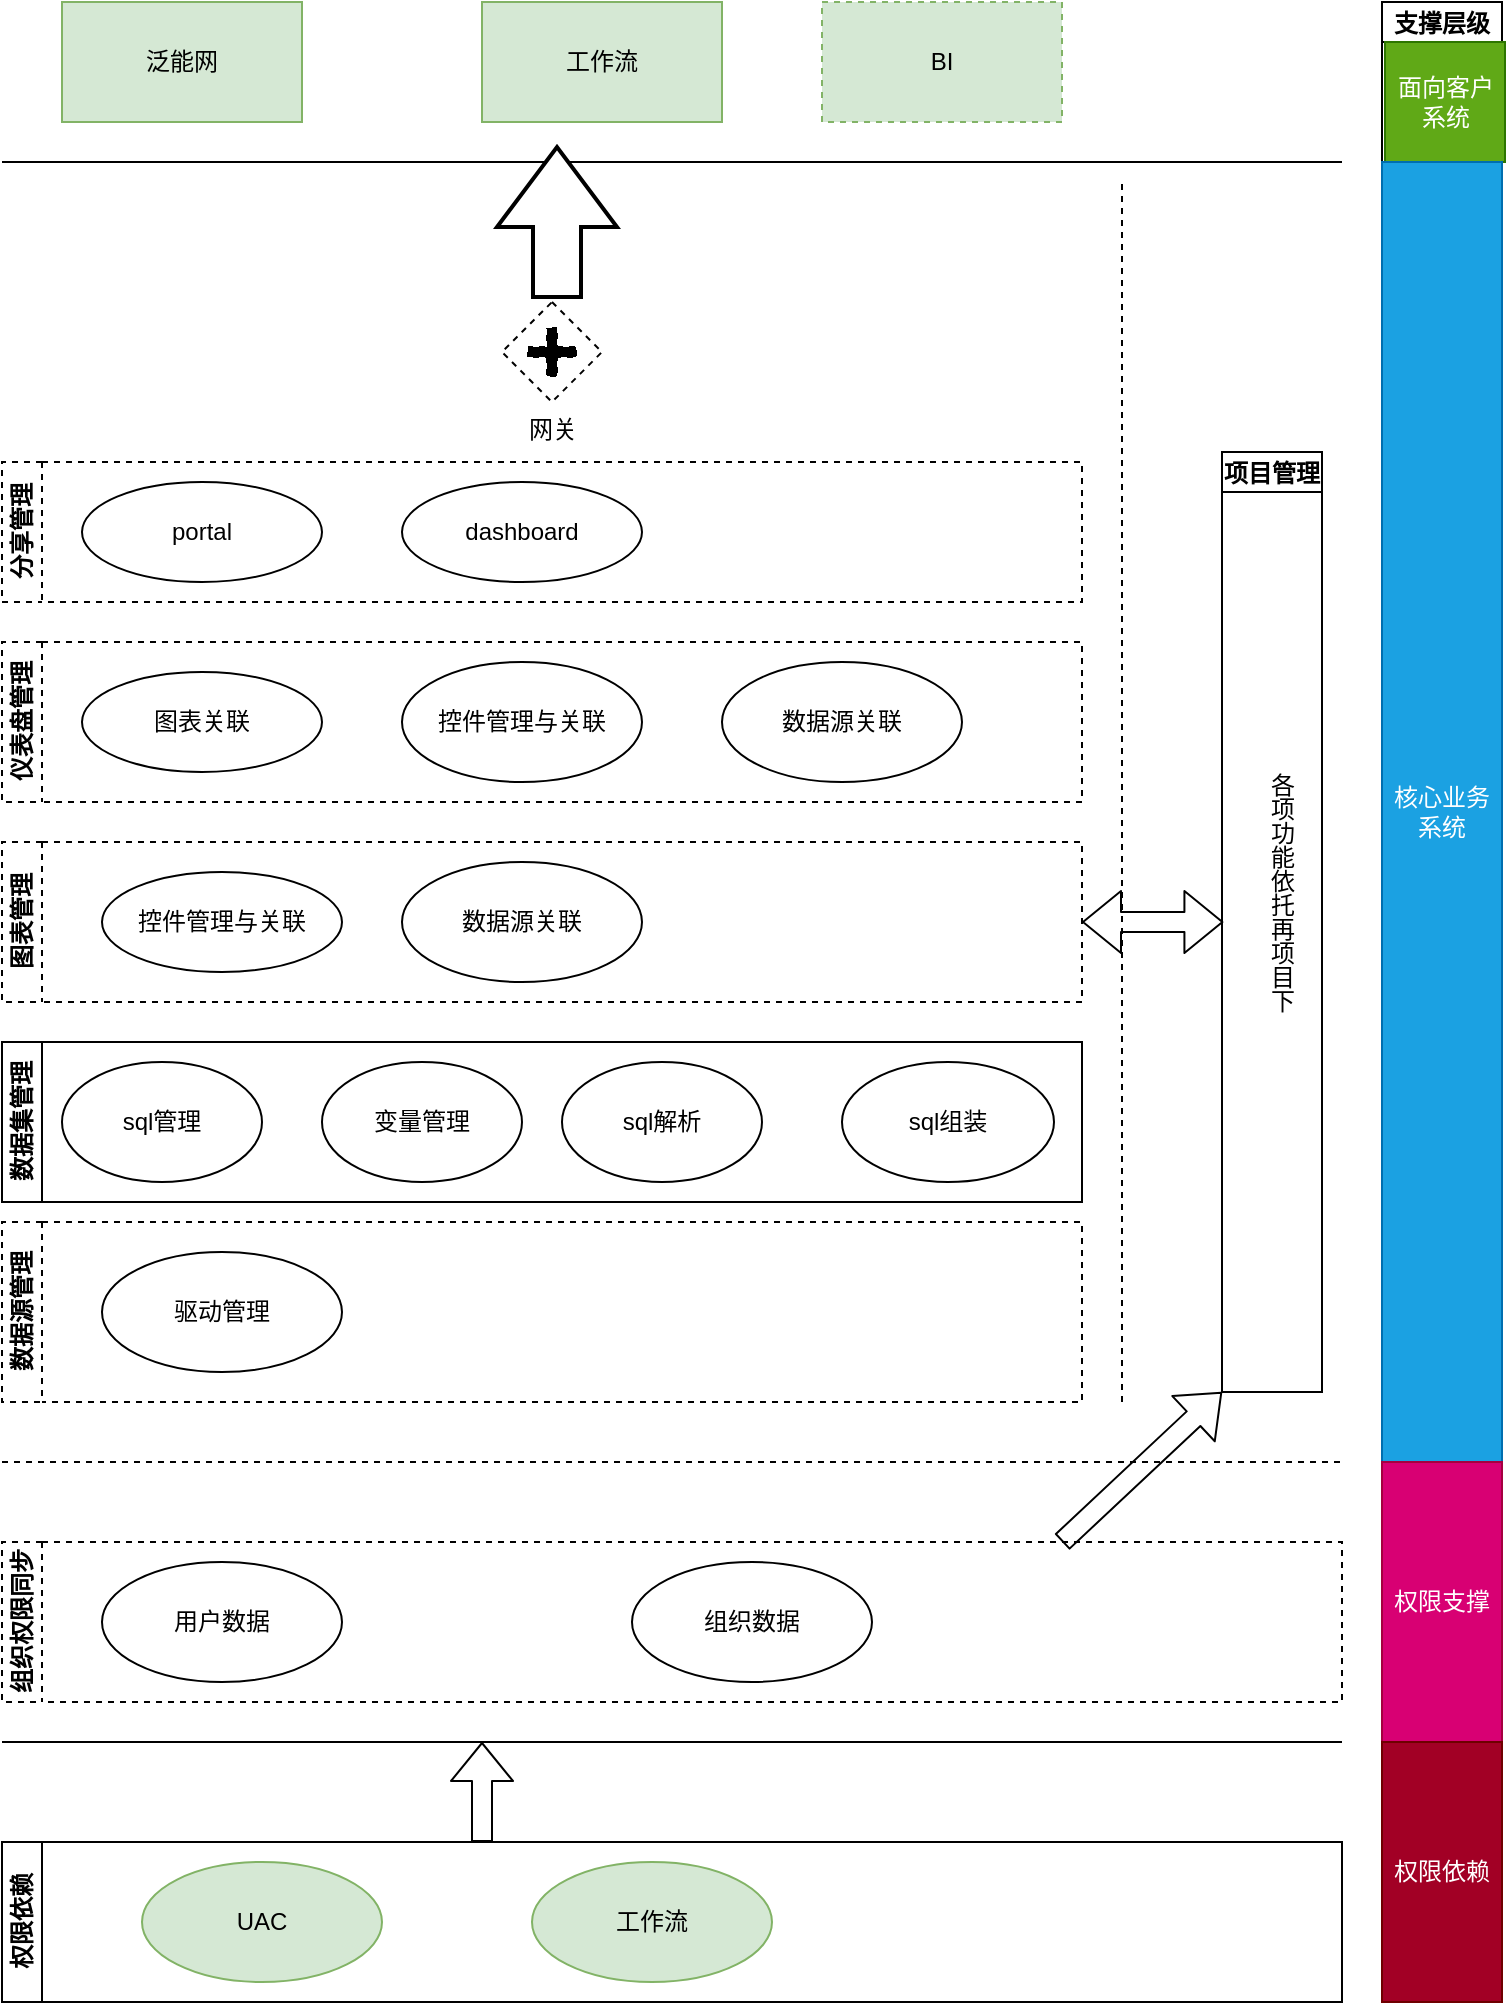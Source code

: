 <mxfile version="13.4.2" type="github">
  <diagram id="VRoh0UXYiEeOkxYNbbDx" name="第 1 页">
    <mxGraphModel dx="1038" dy="580" grid="1" gridSize="10" guides="1" tooltips="1" connect="1" arrows="1" fold="1" page="1" pageScale="1" pageWidth="827" pageHeight="1169" math="0" shadow="0">
      <root>
        <mxCell id="0" />
        <mxCell id="1" parent="0" />
        <mxCell id="_Mkl3R4aK3wOXtRPFUWE-1" value="" style="endArrow=none;html=1;" edge="1" parent="1">
          <mxGeometry width="50" height="50" relative="1" as="geometry">
            <mxPoint x="10" y="120" as="sourcePoint" />
            <mxPoint x="680" y="120" as="targetPoint" />
          </mxGeometry>
        </mxCell>
        <mxCell id="_Mkl3R4aK3wOXtRPFUWE-2" value="泛能网" style="rounded=0;whiteSpace=wrap;html=1;fillColor=#d5e8d4;strokeColor=#82b366;" vertex="1" parent="1">
          <mxGeometry x="40" y="40" width="120" height="60" as="geometry" />
        </mxCell>
        <mxCell id="_Mkl3R4aK3wOXtRPFUWE-3" value="工作流" style="rounded=0;whiteSpace=wrap;html=1;fillColor=#d5e8d4;strokeColor=#82b366;" vertex="1" parent="1">
          <mxGeometry x="250" y="40" width="120" height="60" as="geometry" />
        </mxCell>
        <mxCell id="_Mkl3R4aK3wOXtRPFUWE-4" value="BI" style="rounded=0;whiteSpace=wrap;html=1;dashed=1;fillColor=#d5e8d4;strokeColor=#82b366;" vertex="1" parent="1">
          <mxGeometry x="420" y="40" width="120" height="60" as="geometry" />
        </mxCell>
        <mxCell id="_Mkl3R4aK3wOXtRPFUWE-5" value="" style="endArrow=none;dashed=1;html=1;" edge="1" parent="1">
          <mxGeometry width="50" height="50" relative="1" as="geometry">
            <mxPoint x="570" y="740" as="sourcePoint" />
            <mxPoint x="570" y="130" as="targetPoint" />
          </mxGeometry>
        </mxCell>
        <mxCell id="_Mkl3R4aK3wOXtRPFUWE-11" value="网关" style="shape=mxgraph.bpmn.shape;html=1;verticalLabelPosition=bottom;labelBackgroundColor=#ffffff;verticalAlign=top;align=center;perimeter=rhombusPerimeter;background=gateway;outlineConnect=0;outline=none;symbol=parallelGw;dashed=1;" vertex="1" parent="1">
          <mxGeometry x="260" y="190" width="50" height="50" as="geometry" />
        </mxCell>
        <mxCell id="_Mkl3R4aK3wOXtRPFUWE-15" value="分享管理" style="swimlane;html=1;horizontal=0;startSize=20;dashed=1;" vertex="1" parent="1">
          <mxGeometry x="10" y="270" width="540" height="70" as="geometry" />
        </mxCell>
        <mxCell id="_Mkl3R4aK3wOXtRPFUWE-17" value="portal" style="ellipse;whiteSpace=wrap;html=1;" vertex="1" parent="_Mkl3R4aK3wOXtRPFUWE-15">
          <mxGeometry x="40" y="10" width="120" height="50" as="geometry" />
        </mxCell>
        <mxCell id="_Mkl3R4aK3wOXtRPFUWE-18" value="dashboard" style="ellipse;whiteSpace=wrap;html=1;" vertex="1" parent="_Mkl3R4aK3wOXtRPFUWE-15">
          <mxGeometry x="200" y="10" width="120" height="50" as="geometry" />
        </mxCell>
        <mxCell id="_Mkl3R4aK3wOXtRPFUWE-19" value="仪表盘管理" style="swimlane;html=1;horizontal=0;startSize=20;dashed=1;" vertex="1" parent="1">
          <mxGeometry x="10" y="360" width="540" height="80" as="geometry" />
        </mxCell>
        <mxCell id="_Mkl3R4aK3wOXtRPFUWE-20" value="图表关联" style="ellipse;whiteSpace=wrap;html=1;" vertex="1" parent="_Mkl3R4aK3wOXtRPFUWE-19">
          <mxGeometry x="40" y="15" width="120" height="50" as="geometry" />
        </mxCell>
        <mxCell id="_Mkl3R4aK3wOXtRPFUWE-21" value="控件管理与关联" style="ellipse;whiteSpace=wrap;html=1;" vertex="1" parent="_Mkl3R4aK3wOXtRPFUWE-19">
          <mxGeometry x="200" y="10" width="120" height="60" as="geometry" />
        </mxCell>
        <mxCell id="_Mkl3R4aK3wOXtRPFUWE-22" value="数据源关联" style="ellipse;whiteSpace=wrap;html=1;" vertex="1" parent="_Mkl3R4aK3wOXtRPFUWE-19">
          <mxGeometry x="360" y="10" width="120" height="60" as="geometry" />
        </mxCell>
        <mxCell id="_Mkl3R4aK3wOXtRPFUWE-25" value="图表管理" style="swimlane;html=1;horizontal=0;startSize=20;dashed=1;" vertex="1" parent="1">
          <mxGeometry x="10" y="460" width="540" height="80" as="geometry" />
        </mxCell>
        <mxCell id="_Mkl3R4aK3wOXtRPFUWE-26" value="控件管理与关联" style="ellipse;whiteSpace=wrap;html=1;" vertex="1" parent="_Mkl3R4aK3wOXtRPFUWE-25">
          <mxGeometry x="50" y="15" width="120" height="50" as="geometry" />
        </mxCell>
        <mxCell id="_Mkl3R4aK3wOXtRPFUWE-27" value="数据源关联" style="ellipse;whiteSpace=wrap;html=1;" vertex="1" parent="_Mkl3R4aK3wOXtRPFUWE-25">
          <mxGeometry x="200" y="10" width="120" height="60" as="geometry" />
        </mxCell>
        <mxCell id="_Mkl3R4aK3wOXtRPFUWE-28" value="数据源管理" style="swimlane;html=1;horizontal=0;startSize=20;dashed=1;" vertex="1" parent="1">
          <mxGeometry x="10" y="650" width="540" height="90" as="geometry" />
        </mxCell>
        <mxCell id="_Mkl3R4aK3wOXtRPFUWE-29" value="驱动管理" style="ellipse;whiteSpace=wrap;html=1;" vertex="1" parent="_Mkl3R4aK3wOXtRPFUWE-28">
          <mxGeometry x="50" y="15" width="120" height="60" as="geometry" />
        </mxCell>
        <mxCell id="_Mkl3R4aK3wOXtRPFUWE-31" value="数据集管理" style="swimlane;html=1;horizontal=0;startSize=20;" vertex="1" parent="1">
          <mxGeometry x="10" y="560" width="540" height="80" as="geometry" />
        </mxCell>
        <mxCell id="_Mkl3R4aK3wOXtRPFUWE-32" value="sql管理" style="ellipse;whiteSpace=wrap;html=1;" vertex="1" parent="_Mkl3R4aK3wOXtRPFUWE-31">
          <mxGeometry x="30" y="10" width="100" height="60" as="geometry" />
        </mxCell>
        <mxCell id="_Mkl3R4aK3wOXtRPFUWE-33" value="变量管理" style="ellipse;whiteSpace=wrap;html=1;" vertex="1" parent="_Mkl3R4aK3wOXtRPFUWE-31">
          <mxGeometry x="160" y="10" width="100" height="60" as="geometry" />
        </mxCell>
        <mxCell id="_Mkl3R4aK3wOXtRPFUWE-34" value="sql解析" style="ellipse;whiteSpace=wrap;html=1;" vertex="1" parent="_Mkl3R4aK3wOXtRPFUWE-31">
          <mxGeometry x="280" y="10" width="100" height="60" as="geometry" />
        </mxCell>
        <mxCell id="_Mkl3R4aK3wOXtRPFUWE-35" value="sql组装" style="ellipse;whiteSpace=wrap;html=1;" vertex="1" parent="_Mkl3R4aK3wOXtRPFUWE-31">
          <mxGeometry x="420" y="10" width="106" height="60" as="geometry" />
        </mxCell>
        <mxCell id="_Mkl3R4aK3wOXtRPFUWE-37" value="项目管理" style="swimlane;startSize=20;" vertex="1" parent="1">
          <mxGeometry x="620" y="265" width="50" height="470" as="geometry" />
        </mxCell>
        <mxCell id="_Mkl3R4aK3wOXtRPFUWE-64" value="&lt;p style=&quot;line-height: 100%&quot;&gt;各&lt;br&gt;项&lt;br&gt;功&lt;br&gt;能&lt;br&gt;依&lt;br&gt;托&lt;br&gt;再&lt;br&gt;项&lt;br&gt;目&lt;br&gt;下&lt;/p&gt;" style="text;html=1;align=center;verticalAlign=middle;resizable=0;points=[];autosize=1;" vertex="1" parent="_Mkl3R4aK3wOXtRPFUWE-37">
          <mxGeometry x="15" y="145" width="30" height="150" as="geometry" />
        </mxCell>
        <mxCell id="_Mkl3R4aK3wOXtRPFUWE-41" value="" style="verticalLabelPosition=bottom;verticalAlign=top;html=1;strokeWidth=2;shape=mxgraph.arrows2.arrow;dy=0.6;dx=40;notch=0;rotation=-90;" vertex="1" parent="1">
          <mxGeometry x="250" y="120" width="75" height="60" as="geometry" />
        </mxCell>
        <mxCell id="_Mkl3R4aK3wOXtRPFUWE-42" value="组织权限同步" style="swimlane;html=1;horizontal=0;startSize=20;dashed=1;" vertex="1" parent="1">
          <mxGeometry x="10" y="810" width="670" height="80" as="geometry" />
        </mxCell>
        <mxCell id="2" value="用户数据" style="ellipse;whiteSpace=wrap;html=1;" vertex="1" parent="_Mkl3R4aK3wOXtRPFUWE-42">
          <mxGeometry x="50" y="10" width="120" height="60" as="geometry" />
        </mxCell>
        <mxCell id="_Mkl3R4aK3wOXtRPFUWE-43" value="组织数据" style="ellipse;whiteSpace=wrap;html=1;" vertex="1" parent="_Mkl3R4aK3wOXtRPFUWE-42">
          <mxGeometry x="315" y="10" width="120" height="60" as="geometry" />
        </mxCell>
        <mxCell id="_Mkl3R4aK3wOXtRPFUWE-44" value="权限依赖" style="swimlane;html=1;horizontal=0;startSize=20;" vertex="1" parent="1">
          <mxGeometry x="10" y="960" width="670" height="80" as="geometry" />
        </mxCell>
        <mxCell id="_Mkl3R4aK3wOXtRPFUWE-45" value="UAC" style="ellipse;whiteSpace=wrap;html=1;fillColor=#d5e8d4;strokeColor=#82b366;" vertex="1" parent="_Mkl3R4aK3wOXtRPFUWE-44">
          <mxGeometry x="70" y="10" width="120" height="60" as="geometry" />
        </mxCell>
        <mxCell id="_Mkl3R4aK3wOXtRPFUWE-46" value="工作流" style="ellipse;whiteSpace=wrap;html=1;fillColor=#d5e8d4;strokeColor=#82b366;" vertex="1" parent="1">
          <mxGeometry x="275" y="970" width="120" height="60" as="geometry" />
        </mxCell>
        <mxCell id="_Mkl3R4aK3wOXtRPFUWE-49" value="" style="endArrow=none;html=1;" edge="1" parent="1">
          <mxGeometry width="50" height="50" relative="1" as="geometry">
            <mxPoint x="10" y="910" as="sourcePoint" />
            <mxPoint x="680" y="910" as="targetPoint" />
          </mxGeometry>
        </mxCell>
        <mxCell id="_Mkl3R4aK3wOXtRPFUWE-50" value="" style="shape=flexArrow;endArrow=classic;html=1;" edge="1" parent="1">
          <mxGeometry width="50" height="50" relative="1" as="geometry">
            <mxPoint x="250" y="960" as="sourcePoint" />
            <mxPoint x="250" y="910" as="targetPoint" />
          </mxGeometry>
        </mxCell>
        <mxCell id="_Mkl3R4aK3wOXtRPFUWE-51" value="" style="shape=flexArrow;endArrow=classic;html=1;entryX=0;entryY=1;entryDx=0;entryDy=0;" edge="1" parent="1" target="_Mkl3R4aK3wOXtRPFUWE-37">
          <mxGeometry width="50" height="50" relative="1" as="geometry">
            <mxPoint x="540" y="810" as="sourcePoint" />
            <mxPoint x="680" y="750" as="targetPoint" />
            <Array as="points">
              <mxPoint x="540" y="810" />
            </Array>
          </mxGeometry>
        </mxCell>
        <mxCell id="_Mkl3R4aK3wOXtRPFUWE-52" value="" style="endArrow=none;dashed=1;html=1;" edge="1" parent="1">
          <mxGeometry width="50" height="50" relative="1" as="geometry">
            <mxPoint x="10" y="770" as="sourcePoint" />
            <mxPoint x="680" y="770" as="targetPoint" />
          </mxGeometry>
        </mxCell>
        <mxCell id="_Mkl3R4aK3wOXtRPFUWE-53" value="" style="shape=flexArrow;endArrow=classic;startArrow=classic;html=1;" edge="1" parent="1" source="_Mkl3R4aK3wOXtRPFUWE-25">
          <mxGeometry width="50" height="50" relative="1" as="geometry">
            <mxPoint x="550" y="550" as="sourcePoint" />
            <mxPoint x="620.711" y="500" as="targetPoint" />
          </mxGeometry>
        </mxCell>
        <mxCell id="_Mkl3R4aK3wOXtRPFUWE-55" value="支撑层级" style="swimlane;startSize=20;" vertex="1" parent="1">
          <mxGeometry x="700" y="40" width="60" height="1000" as="geometry" />
        </mxCell>
        <mxCell id="_Mkl3R4aK3wOXtRPFUWE-58" value="面向客户系统" style="whiteSpace=wrap;html=1;fillColor=#60a917;strokeColor=#2D7600;fontColor=#ffffff;" vertex="1" parent="_Mkl3R4aK3wOXtRPFUWE-55">
          <mxGeometry x="1.5" y="20" width="60" height="60" as="geometry" />
        </mxCell>
        <mxCell id="_Mkl3R4aK3wOXtRPFUWE-61" value="核心业务系统" style="whiteSpace=wrap;html=1;fillColor=#1ba1e2;strokeColor=#006EAF;fontColor=#ffffff;" vertex="1" parent="_Mkl3R4aK3wOXtRPFUWE-55">
          <mxGeometry y="80" width="60" height="650" as="geometry" />
        </mxCell>
        <mxCell id="_Mkl3R4aK3wOXtRPFUWE-62" value="权限支撑" style="whiteSpace=wrap;html=1;fillColor=#d80073;strokeColor=#A50040;fontColor=#ffffff;" vertex="1" parent="1">
          <mxGeometry x="700" y="770" width="60" height="140" as="geometry" />
        </mxCell>
        <mxCell id="_Mkl3R4aK3wOXtRPFUWE-63" value="权限依赖" style="whiteSpace=wrap;html=1;fillColor=#a20025;strokeColor=#6F0000;fontColor=#ffffff;" vertex="1" parent="1">
          <mxGeometry x="700" y="910" width="60" height="130" as="geometry" />
        </mxCell>
      </root>
    </mxGraphModel>
  </diagram>
</mxfile>

